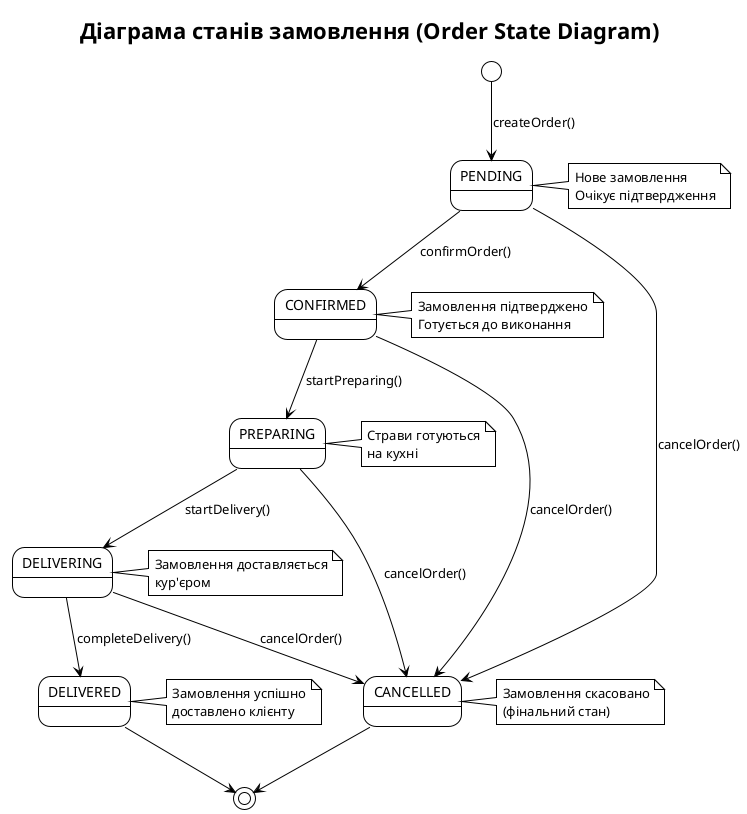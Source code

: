 @startuml OrderStateDiagram
!theme plain

title Діаграма станів замовлення (Order State Diagram)

[*] --> PENDING : createOrder()

PENDING --> CONFIRMED : confirmOrder()
PENDING --> CANCELLED : cancelOrder()

CONFIRMED --> PREPARING : startPreparing()
CONFIRMED --> CANCELLED : cancelOrder()

PREPARING --> DELIVERING : startDelivery()
PREPARING --> CANCELLED : cancelOrder()

DELIVERING --> DELIVERED : completeDelivery()
DELIVERING --> CANCELLED : cancelOrder()

DELIVERED --> [*]
CANCELLED --> [*]

note right of PENDING
    Нове замовлення
    Очікує підтвердження
end note

note right of CONFIRMED
    Замовлення підтверджено
    Готується до виконання
end note

note right of PREPARING
    Страви готуються
    на кухні
end note

note right of DELIVERING
    Замовлення доставляється
    кур'єром
end note

note right of DELIVERED
    Замовлення успішно
    доставлено клієнту
end note

note right of CANCELLED
    Замовлення скасовано
    (фінальний стан)
end note

@enduml
